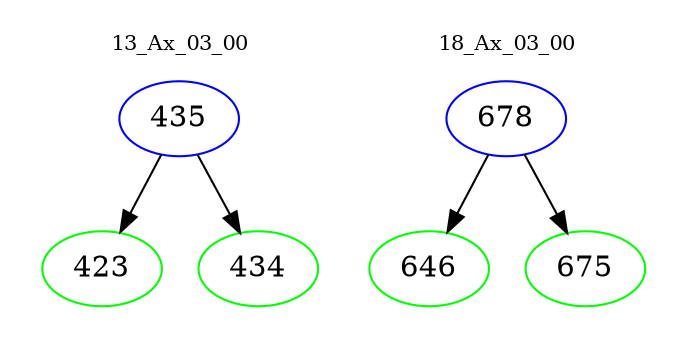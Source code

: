digraph{
subgraph cluster_0 {
color = white
label = "13_Ax_03_00";
fontsize=10;
T0_435 [label="435", color="blue"]
T0_435 -> T0_423 [color="black"]
T0_423 [label="423", color="green"]
T0_435 -> T0_434 [color="black"]
T0_434 [label="434", color="green"]
}
subgraph cluster_1 {
color = white
label = "18_Ax_03_00";
fontsize=10;
T1_678 [label="678", color="blue"]
T1_678 -> T1_646 [color="black"]
T1_646 [label="646", color="green"]
T1_678 -> T1_675 [color="black"]
T1_675 [label="675", color="green"]
}
}
